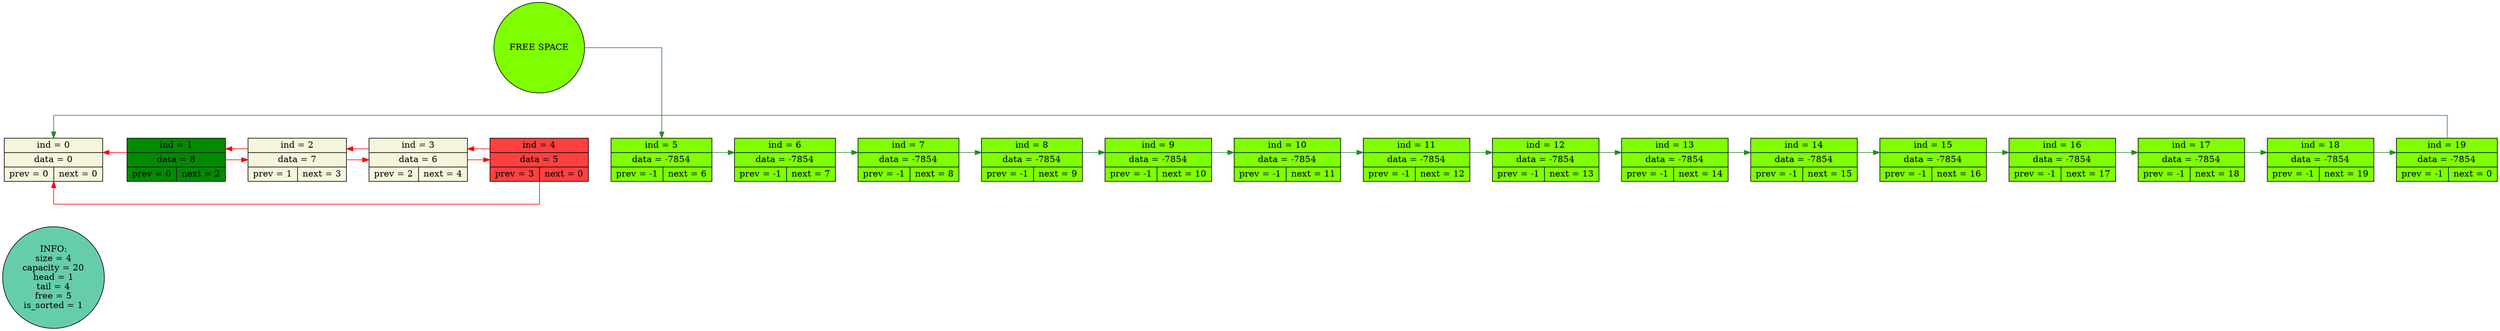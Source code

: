 digraph G{
   rankdir=LR;
   splines=ortho;
   nodesep=1;
   info_node[shape="circle", style="filled", fillcolor="aquamarine3", label="INFO:\nsize = 4\ncapacity = 20\nhead = 1\ntail = 4\nfree = 5\nis_sorted = 1"];
   free_node[shape="circle", style="filled", fillcolor="chartreuse1", label="FREE SPACE"];
   node_0[shape="record", style="filled", fillcolor="beige", label=" ind = 0 | data = 0 | { prev = 0 | next = 0}"];
   node_1[shape="record", style="filled", fillcolor="green4", label=" ind = 1 | data = 8 | { prev = 0 | next = 2}"];
   node_2[shape="record", style="filled", fillcolor="beige", label=" ind = 2 | data = 7 | { prev = 1 | next = 3}"];
   node_3[shape="record", style="filled", fillcolor="beige", label=" ind = 3 | data = 6 | { prev = 2 | next = 4}"];
   node_4[shape="record", style="filled", fillcolor="brown1", label=" ind = 4 | data = 5 | { prev = 3 | next = 0}"];
   node_5[shape="record", style="filled", fillcolor="chartreuse1", label=" ind = 5 | data = -7854 | { prev = -1 | next = 6}"];
   node_6[shape="record", style="filled", fillcolor="chartreuse1", label=" ind = 6 | data = -7854 | { prev = -1 | next = 7}"];
   node_7[shape="record", style="filled", fillcolor="chartreuse1", label=" ind = 7 | data = -7854 | { prev = -1 | next = 8}"];
   node_8[shape="record", style="filled", fillcolor="chartreuse1", label=" ind = 8 | data = -7854 | { prev = -1 | next = 9}"];
   node_9[shape="record", style="filled", fillcolor="chartreuse1", label=" ind = 9 | data = -7854 | { prev = -1 | next = 10}"];
   node_10[shape="record", style="filled", fillcolor="chartreuse1", label=" ind = 10 | data = -7854 | { prev = -1 | next = 11}"];
   node_11[shape="record", style="filled", fillcolor="chartreuse1", label=" ind = 11 | data = -7854 | { prev = -1 | next = 12}"];
   node_12[shape="record", style="filled", fillcolor="chartreuse1", label=" ind = 12 | data = -7854 | { prev = -1 | next = 13}"];
   node_13[shape="record", style="filled", fillcolor="chartreuse1", label=" ind = 13 | data = -7854 | { prev = -1 | next = 14}"];
   node_14[shape="record", style="filled", fillcolor="chartreuse1", label=" ind = 14 | data = -7854 | { prev = -1 | next = 15}"];
   node_15[shape="record", style="filled", fillcolor="chartreuse1", label=" ind = 15 | data = -7854 | { prev = -1 | next = 16}"];
   node_16[shape="record", style="filled", fillcolor="chartreuse1", label=" ind = 16 | data = -7854 | { prev = -1 | next = 17}"];
   node_17[shape="record", style="filled", fillcolor="chartreuse1", label=" ind = 17 | data = -7854 | { prev = -1 | next = 18}"];
   node_18[shape="record", style="filled", fillcolor="chartreuse1", label=" ind = 18 | data = -7854 | { prev = -1 | next = 19}"];
   node_19[shape="record", style="filled", fillcolor="chartreuse1", label=" ind = 19 | data = -7854 | { prev = -1 | next = 0}"];
   node_0->node_1[color="black", weight=1000, style="invis"];
   node_1->node_2[color="black", weight=1000, style="invis"];
   node_2->node_3[color="black", weight=1000, style="invis"];
   node_3->node_4[color="black", weight=1000, style="invis"];
   node_4->node_5[color="black", weight=1000, style="invis"];
   node_5->node_6[color="black", weight=1000, style="invis"];
   node_6->node_7[color="black", weight=1000, style="invis"];
   node_7->node_8[color="black", weight=1000, style="invis"];
   node_8->node_9[color="black", weight=1000, style="invis"];
   node_9->node_10[color="black", weight=1000, style="invis"];
   node_10->node_11[color="black", weight=1000, style="invis"];
   node_11->node_12[color="black", weight=1000, style="invis"];
   node_12->node_13[color="black", weight=1000, style="invis"];
   node_13->node_14[color="black", weight=1000, style="invis"];
   node_14->node_15[color="black", weight=1000, style="invis"];
   node_15->node_16[color="black", weight=1000, style="invis"];
   node_16->node_17[color="black", weight=1000, style="invis"];
   node_17->node_18[color="black", weight=1000, style="invis"];
   node_18->node_19[color="black", weight=1000, style="invis"];
   node_1->node_2[color="red", constraint=false];
   node_1->node_0[color="red", constraint=false];
   node_2->node_3[color="red", constraint=false];
   node_2->node_1[color="red", constraint=false];
   node_3->node_4[color="red", constraint=false];
   node_3->node_2[color="red", constraint=false];
   node_4->node_0[color="red", constraint=false];
   node_4->node_3[color="red", constraint=false];
   node_5->node_6[color="forestgreen", constraint=false];
   node_6->node_7[color="forestgreen", constraint=false];
   node_7->node_8[color="forestgreen", constraint=false];
   node_8->node_9[color="forestgreen", constraint=false];
   node_9->node_10[color="forestgreen", constraint=false];
   node_10->node_11[color="forestgreen", constraint=false];
   node_11->node_12[color="forestgreen", constraint=false];
   node_12->node_13[color="forestgreen", constraint=false];
   node_13->node_14[color="forestgreen", constraint=false];
   node_14->node_15[color="forestgreen", constraint=false];
   node_15->node_16[color="forestgreen", constraint=false];
   node_16->node_17[color="forestgreen", constraint=false];
   node_17->node_18[color="forestgreen", constraint=false];
   node_18->node_19[color="forestgreen", constraint=false];
   node_19->node_0[color="forestgreen", constraint=false];
   free_node->node_5[color="forestgreen"]}